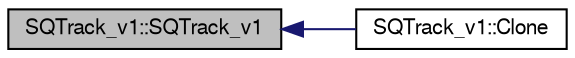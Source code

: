 digraph "SQTrack_v1::SQTrack_v1"
{
  bgcolor="transparent";
  edge [fontname="FreeSans",fontsize="10",labelfontname="FreeSans",labelfontsize="10"];
  node [fontname="FreeSans",fontsize="10",shape=record];
  rankdir="LR";
  Node1 [label="SQTrack_v1::SQTrack_v1",height=0.2,width=0.4,color="black", fillcolor="grey75", style="filled" fontcolor="black"];
  Node1 -> Node2 [dir="back",color="midnightblue",fontsize="10",style="solid",fontname="FreeSans"];
  Node2 [label="SQTrack_v1::Clone",height=0.2,width=0.4,color="black",URL="$d6/d88/classSQTrack__v1.html#a6e671cab0198bd0710cf1f20599b389f"];
}
